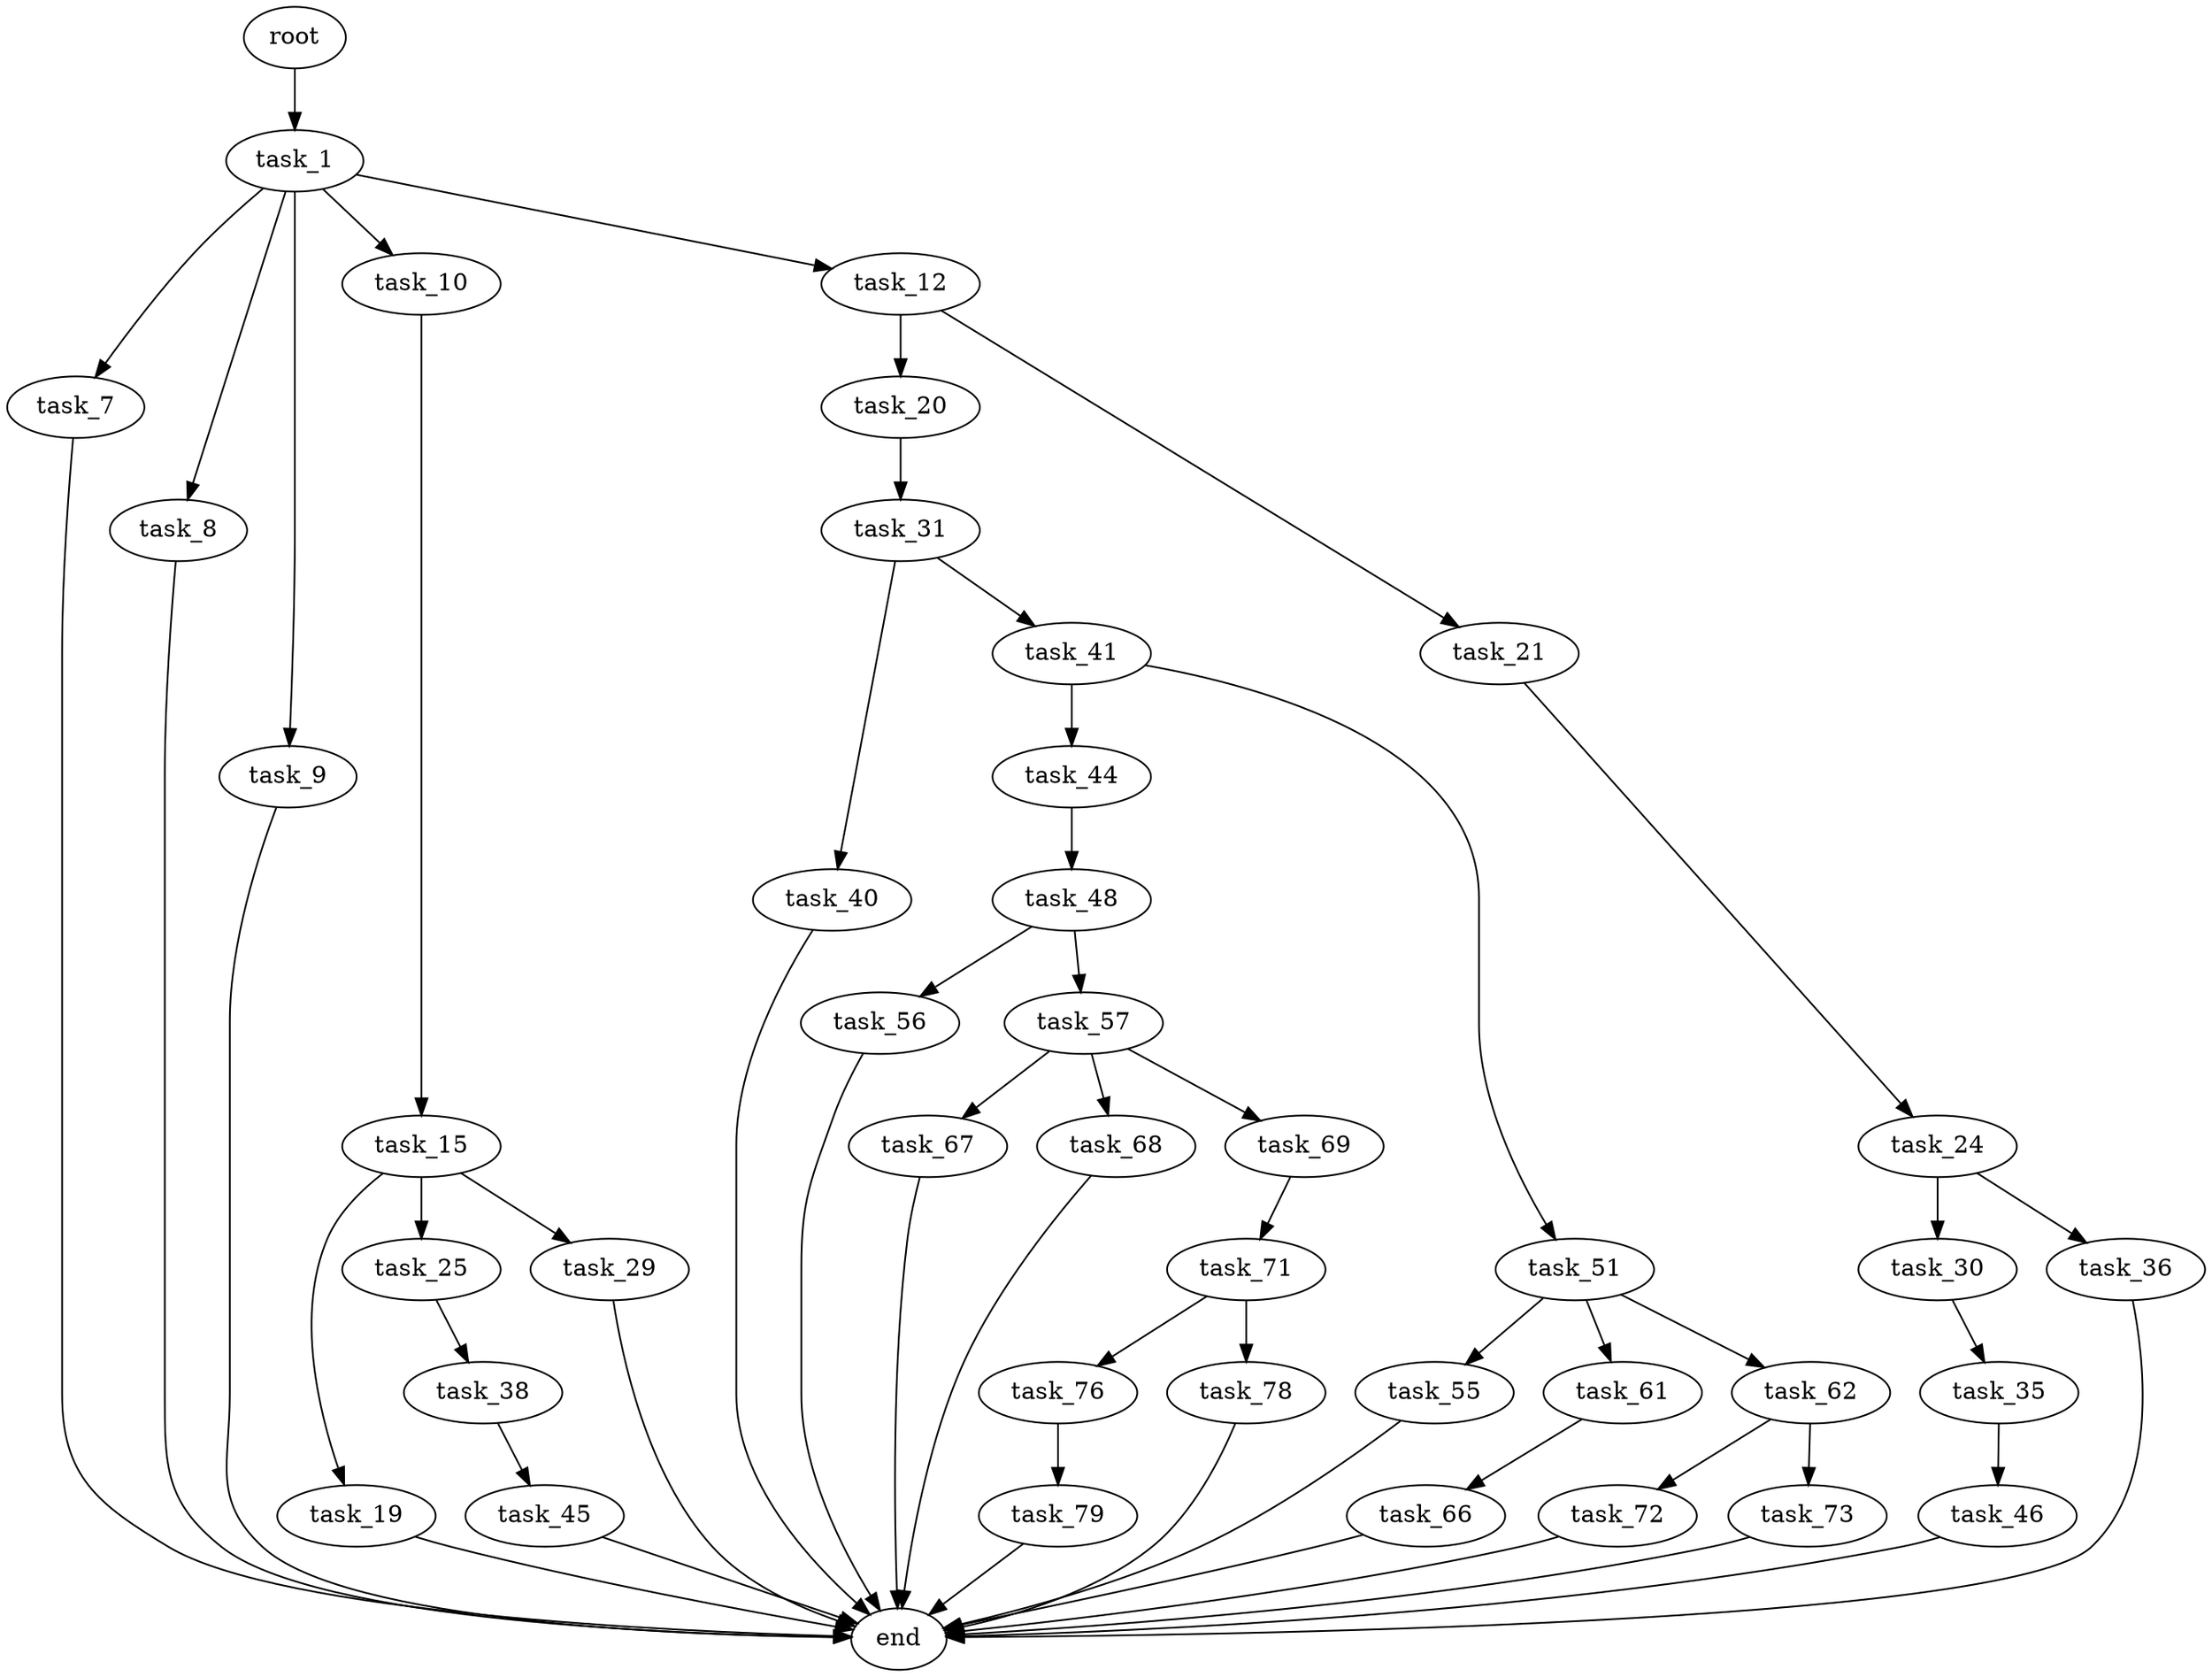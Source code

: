 digraph G {
  root [size="0.000000"];
  task_1 [size="414570238464.000000"];
  task_7 [size="1073741824000.000000"];
  task_8 [size="656739259608.000000"];
  task_9 [size="782757789696.000000"];
  task_10 [size="782757789696.000000"];
  task_12 [size="56637899728.000000"];
  end [size="0.000000"];
  task_15 [size="88238474292.000000"];
  task_20 [size="231928233984.000000"];
  task_21 [size="782757789696.000000"];
  task_19 [size="793277974684.000000"];
  task_25 [size="231928233984.000000"];
  task_29 [size="3282343156.000000"];
  task_31 [size="1455202157.000000"];
  task_24 [size="549755813888.000000"];
  task_30 [size="906938549333.000000"];
  task_36 [size="32756493272.000000"];
  task_38 [size="1073741824000.000000"];
  task_35 [size="102848772364.000000"];
  task_40 [size="81890363208.000000"];
  task_41 [size="37527598966.000000"];
  task_46 [size="25914302384.000000"];
  task_45 [size="782757789696.000000"];
  task_44 [size="134217728000.000000"];
  task_51 [size="299116610230.000000"];
  task_48 [size="42070699547.000000"];
  task_56 [size="368293445632.000000"];
  task_57 [size="59648333025.000000"];
  task_55 [size="8589934592.000000"];
  task_61 [size="3513407322.000000"];
  task_62 [size="134217728000.000000"];
  task_67 [size="50610974888.000000"];
  task_68 [size="17749610372.000000"];
  task_69 [size="95072700833.000000"];
  task_66 [size="37958044726.000000"];
  task_72 [size="4971153191.000000"];
  task_73 [size="97804714572.000000"];
  task_71 [size="782757789696.000000"];
  task_76 [size="1314399932.000000"];
  task_78 [size="31834078222.000000"];
  task_79 [size="6545042138.000000"];

  root -> task_1 [size="1.000000"];
  task_1 -> task_7 [size="301989888.000000"];
  task_1 -> task_8 [size="301989888.000000"];
  task_1 -> task_9 [size="301989888.000000"];
  task_1 -> task_10 [size="301989888.000000"];
  task_1 -> task_12 [size="301989888.000000"];
  task_7 -> end [size="1.000000"];
  task_8 -> end [size="1.000000"];
  task_9 -> end [size="1.000000"];
  task_10 -> task_15 [size="679477248.000000"];
  task_12 -> task_20 [size="209715200.000000"];
  task_12 -> task_21 [size="209715200.000000"];
  task_15 -> task_19 [size="134217728.000000"];
  task_15 -> task_25 [size="134217728.000000"];
  task_15 -> task_29 [size="134217728.000000"];
  task_20 -> task_31 [size="301989888.000000"];
  task_21 -> task_24 [size="679477248.000000"];
  task_19 -> end [size="1.000000"];
  task_25 -> task_38 [size="301989888.000000"];
  task_29 -> end [size="1.000000"];
  task_31 -> task_40 [size="33554432.000000"];
  task_31 -> task_41 [size="33554432.000000"];
  task_24 -> task_30 [size="536870912.000000"];
  task_24 -> task_36 [size="536870912.000000"];
  task_30 -> task_35 [size="679477248.000000"];
  task_36 -> end [size="1.000000"];
  task_38 -> task_45 [size="838860800.000000"];
  task_35 -> task_46 [size="75497472.000000"];
  task_40 -> end [size="1.000000"];
  task_41 -> task_44 [size="838860800.000000"];
  task_41 -> task_51 [size="838860800.000000"];
  task_46 -> end [size="1.000000"];
  task_45 -> end [size="1.000000"];
  task_44 -> task_48 [size="209715200.000000"];
  task_51 -> task_55 [size="838860800.000000"];
  task_51 -> task_61 [size="838860800.000000"];
  task_51 -> task_62 [size="838860800.000000"];
  task_48 -> task_56 [size="838860800.000000"];
  task_48 -> task_57 [size="838860800.000000"];
  task_56 -> end [size="1.000000"];
  task_57 -> task_67 [size="75497472.000000"];
  task_57 -> task_68 [size="75497472.000000"];
  task_57 -> task_69 [size="75497472.000000"];
  task_55 -> end [size="1.000000"];
  task_61 -> task_66 [size="134217728.000000"];
  task_62 -> task_72 [size="209715200.000000"];
  task_62 -> task_73 [size="209715200.000000"];
  task_67 -> end [size="1.000000"];
  task_68 -> end [size="1.000000"];
  task_69 -> task_71 [size="209715200.000000"];
  task_66 -> end [size="1.000000"];
  task_72 -> end [size="1.000000"];
  task_73 -> end [size="1.000000"];
  task_71 -> task_76 [size="679477248.000000"];
  task_71 -> task_78 [size="679477248.000000"];
  task_76 -> task_79 [size="75497472.000000"];
  task_78 -> end [size="1.000000"];
  task_79 -> end [size="1.000000"];
}
